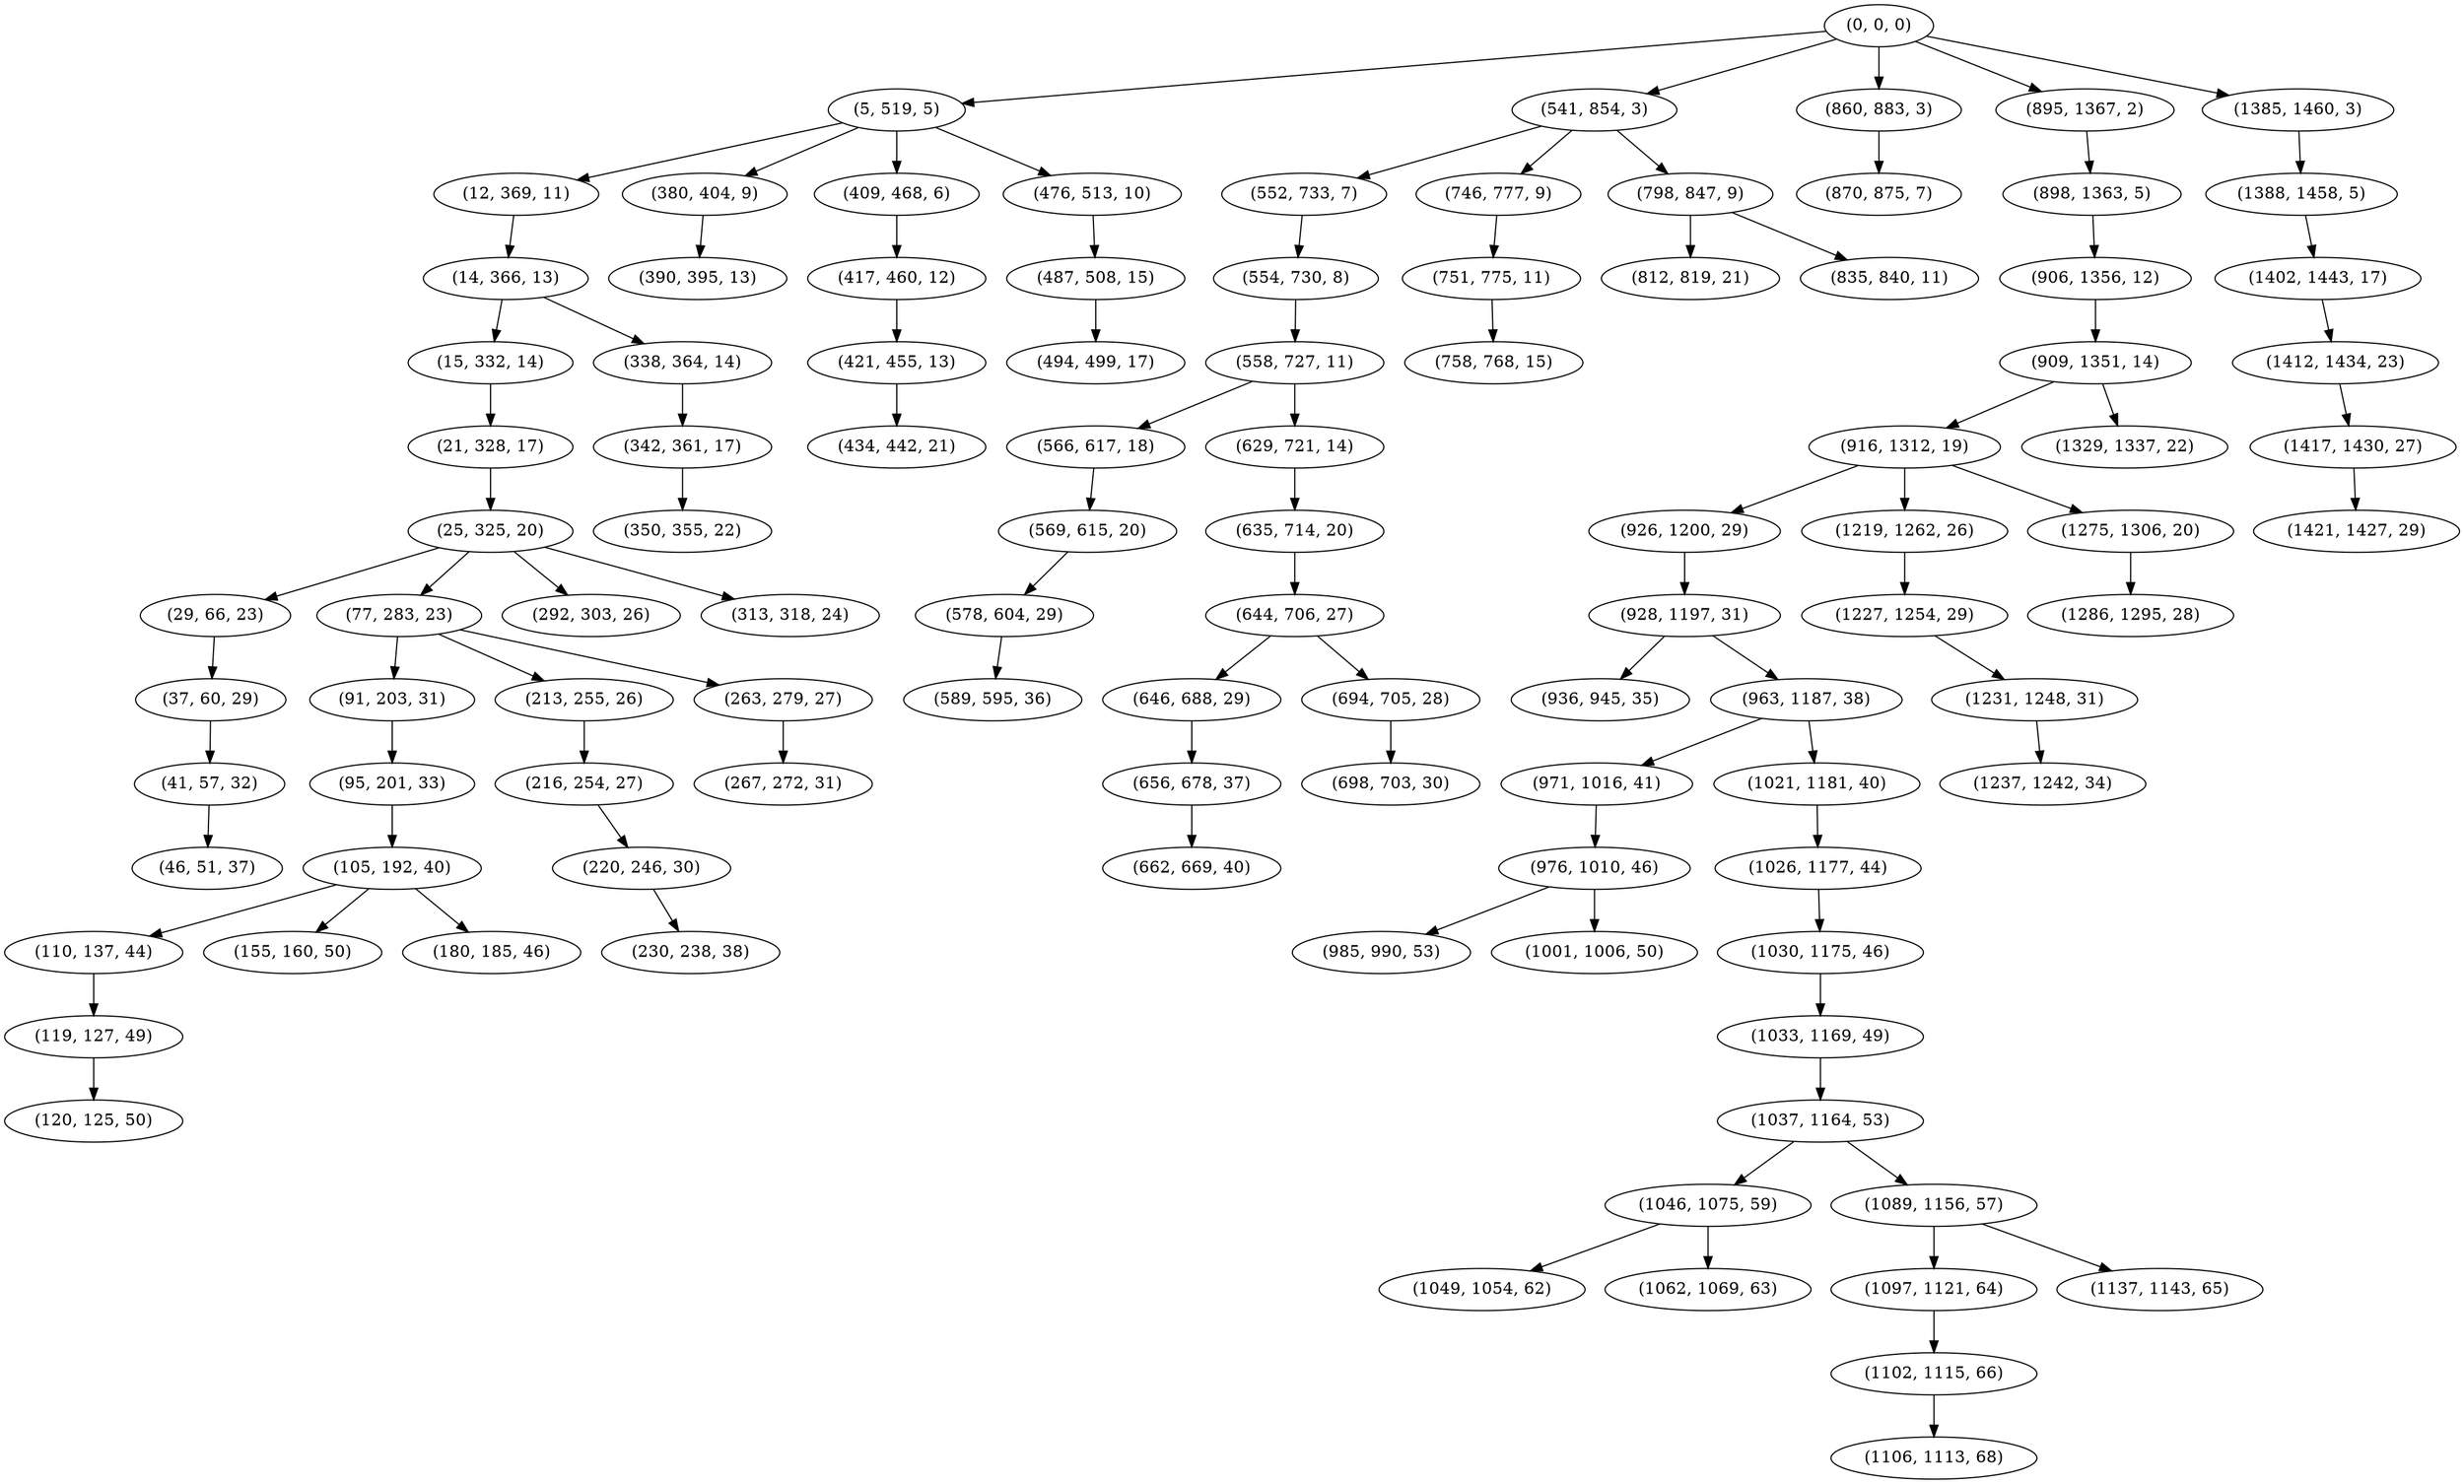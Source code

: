 digraph tree {
    "(0, 0, 0)";
    "(5, 519, 5)";
    "(12, 369, 11)";
    "(14, 366, 13)";
    "(15, 332, 14)";
    "(21, 328, 17)";
    "(25, 325, 20)";
    "(29, 66, 23)";
    "(37, 60, 29)";
    "(41, 57, 32)";
    "(46, 51, 37)";
    "(77, 283, 23)";
    "(91, 203, 31)";
    "(95, 201, 33)";
    "(105, 192, 40)";
    "(110, 137, 44)";
    "(119, 127, 49)";
    "(120, 125, 50)";
    "(155, 160, 50)";
    "(180, 185, 46)";
    "(213, 255, 26)";
    "(216, 254, 27)";
    "(220, 246, 30)";
    "(230, 238, 38)";
    "(263, 279, 27)";
    "(267, 272, 31)";
    "(292, 303, 26)";
    "(313, 318, 24)";
    "(338, 364, 14)";
    "(342, 361, 17)";
    "(350, 355, 22)";
    "(380, 404, 9)";
    "(390, 395, 13)";
    "(409, 468, 6)";
    "(417, 460, 12)";
    "(421, 455, 13)";
    "(434, 442, 21)";
    "(476, 513, 10)";
    "(487, 508, 15)";
    "(494, 499, 17)";
    "(541, 854, 3)";
    "(552, 733, 7)";
    "(554, 730, 8)";
    "(558, 727, 11)";
    "(566, 617, 18)";
    "(569, 615, 20)";
    "(578, 604, 29)";
    "(589, 595, 36)";
    "(629, 721, 14)";
    "(635, 714, 20)";
    "(644, 706, 27)";
    "(646, 688, 29)";
    "(656, 678, 37)";
    "(662, 669, 40)";
    "(694, 705, 28)";
    "(698, 703, 30)";
    "(746, 777, 9)";
    "(751, 775, 11)";
    "(758, 768, 15)";
    "(798, 847, 9)";
    "(812, 819, 21)";
    "(835, 840, 11)";
    "(860, 883, 3)";
    "(870, 875, 7)";
    "(895, 1367, 2)";
    "(898, 1363, 5)";
    "(906, 1356, 12)";
    "(909, 1351, 14)";
    "(916, 1312, 19)";
    "(926, 1200, 29)";
    "(928, 1197, 31)";
    "(936, 945, 35)";
    "(963, 1187, 38)";
    "(971, 1016, 41)";
    "(976, 1010, 46)";
    "(985, 990, 53)";
    "(1001, 1006, 50)";
    "(1021, 1181, 40)";
    "(1026, 1177, 44)";
    "(1030, 1175, 46)";
    "(1033, 1169, 49)";
    "(1037, 1164, 53)";
    "(1046, 1075, 59)";
    "(1049, 1054, 62)";
    "(1062, 1069, 63)";
    "(1089, 1156, 57)";
    "(1097, 1121, 64)";
    "(1102, 1115, 66)";
    "(1106, 1113, 68)";
    "(1137, 1143, 65)";
    "(1219, 1262, 26)";
    "(1227, 1254, 29)";
    "(1231, 1248, 31)";
    "(1237, 1242, 34)";
    "(1275, 1306, 20)";
    "(1286, 1295, 28)";
    "(1329, 1337, 22)";
    "(1385, 1460, 3)";
    "(1388, 1458, 5)";
    "(1402, 1443, 17)";
    "(1412, 1434, 23)";
    "(1417, 1430, 27)";
    "(1421, 1427, 29)";
    "(0, 0, 0)" -> "(5, 519, 5)";
    "(0, 0, 0)" -> "(541, 854, 3)";
    "(0, 0, 0)" -> "(860, 883, 3)";
    "(0, 0, 0)" -> "(895, 1367, 2)";
    "(0, 0, 0)" -> "(1385, 1460, 3)";
    "(5, 519, 5)" -> "(12, 369, 11)";
    "(5, 519, 5)" -> "(380, 404, 9)";
    "(5, 519, 5)" -> "(409, 468, 6)";
    "(5, 519, 5)" -> "(476, 513, 10)";
    "(12, 369, 11)" -> "(14, 366, 13)";
    "(14, 366, 13)" -> "(15, 332, 14)";
    "(14, 366, 13)" -> "(338, 364, 14)";
    "(15, 332, 14)" -> "(21, 328, 17)";
    "(21, 328, 17)" -> "(25, 325, 20)";
    "(25, 325, 20)" -> "(29, 66, 23)";
    "(25, 325, 20)" -> "(77, 283, 23)";
    "(25, 325, 20)" -> "(292, 303, 26)";
    "(25, 325, 20)" -> "(313, 318, 24)";
    "(29, 66, 23)" -> "(37, 60, 29)";
    "(37, 60, 29)" -> "(41, 57, 32)";
    "(41, 57, 32)" -> "(46, 51, 37)";
    "(77, 283, 23)" -> "(91, 203, 31)";
    "(77, 283, 23)" -> "(213, 255, 26)";
    "(77, 283, 23)" -> "(263, 279, 27)";
    "(91, 203, 31)" -> "(95, 201, 33)";
    "(95, 201, 33)" -> "(105, 192, 40)";
    "(105, 192, 40)" -> "(110, 137, 44)";
    "(105, 192, 40)" -> "(155, 160, 50)";
    "(105, 192, 40)" -> "(180, 185, 46)";
    "(110, 137, 44)" -> "(119, 127, 49)";
    "(119, 127, 49)" -> "(120, 125, 50)";
    "(213, 255, 26)" -> "(216, 254, 27)";
    "(216, 254, 27)" -> "(220, 246, 30)";
    "(220, 246, 30)" -> "(230, 238, 38)";
    "(263, 279, 27)" -> "(267, 272, 31)";
    "(338, 364, 14)" -> "(342, 361, 17)";
    "(342, 361, 17)" -> "(350, 355, 22)";
    "(380, 404, 9)" -> "(390, 395, 13)";
    "(409, 468, 6)" -> "(417, 460, 12)";
    "(417, 460, 12)" -> "(421, 455, 13)";
    "(421, 455, 13)" -> "(434, 442, 21)";
    "(476, 513, 10)" -> "(487, 508, 15)";
    "(487, 508, 15)" -> "(494, 499, 17)";
    "(541, 854, 3)" -> "(552, 733, 7)";
    "(541, 854, 3)" -> "(746, 777, 9)";
    "(541, 854, 3)" -> "(798, 847, 9)";
    "(552, 733, 7)" -> "(554, 730, 8)";
    "(554, 730, 8)" -> "(558, 727, 11)";
    "(558, 727, 11)" -> "(566, 617, 18)";
    "(558, 727, 11)" -> "(629, 721, 14)";
    "(566, 617, 18)" -> "(569, 615, 20)";
    "(569, 615, 20)" -> "(578, 604, 29)";
    "(578, 604, 29)" -> "(589, 595, 36)";
    "(629, 721, 14)" -> "(635, 714, 20)";
    "(635, 714, 20)" -> "(644, 706, 27)";
    "(644, 706, 27)" -> "(646, 688, 29)";
    "(644, 706, 27)" -> "(694, 705, 28)";
    "(646, 688, 29)" -> "(656, 678, 37)";
    "(656, 678, 37)" -> "(662, 669, 40)";
    "(694, 705, 28)" -> "(698, 703, 30)";
    "(746, 777, 9)" -> "(751, 775, 11)";
    "(751, 775, 11)" -> "(758, 768, 15)";
    "(798, 847, 9)" -> "(812, 819, 21)";
    "(798, 847, 9)" -> "(835, 840, 11)";
    "(860, 883, 3)" -> "(870, 875, 7)";
    "(895, 1367, 2)" -> "(898, 1363, 5)";
    "(898, 1363, 5)" -> "(906, 1356, 12)";
    "(906, 1356, 12)" -> "(909, 1351, 14)";
    "(909, 1351, 14)" -> "(916, 1312, 19)";
    "(909, 1351, 14)" -> "(1329, 1337, 22)";
    "(916, 1312, 19)" -> "(926, 1200, 29)";
    "(916, 1312, 19)" -> "(1219, 1262, 26)";
    "(916, 1312, 19)" -> "(1275, 1306, 20)";
    "(926, 1200, 29)" -> "(928, 1197, 31)";
    "(928, 1197, 31)" -> "(936, 945, 35)";
    "(928, 1197, 31)" -> "(963, 1187, 38)";
    "(963, 1187, 38)" -> "(971, 1016, 41)";
    "(963, 1187, 38)" -> "(1021, 1181, 40)";
    "(971, 1016, 41)" -> "(976, 1010, 46)";
    "(976, 1010, 46)" -> "(985, 990, 53)";
    "(976, 1010, 46)" -> "(1001, 1006, 50)";
    "(1021, 1181, 40)" -> "(1026, 1177, 44)";
    "(1026, 1177, 44)" -> "(1030, 1175, 46)";
    "(1030, 1175, 46)" -> "(1033, 1169, 49)";
    "(1033, 1169, 49)" -> "(1037, 1164, 53)";
    "(1037, 1164, 53)" -> "(1046, 1075, 59)";
    "(1037, 1164, 53)" -> "(1089, 1156, 57)";
    "(1046, 1075, 59)" -> "(1049, 1054, 62)";
    "(1046, 1075, 59)" -> "(1062, 1069, 63)";
    "(1089, 1156, 57)" -> "(1097, 1121, 64)";
    "(1089, 1156, 57)" -> "(1137, 1143, 65)";
    "(1097, 1121, 64)" -> "(1102, 1115, 66)";
    "(1102, 1115, 66)" -> "(1106, 1113, 68)";
    "(1219, 1262, 26)" -> "(1227, 1254, 29)";
    "(1227, 1254, 29)" -> "(1231, 1248, 31)";
    "(1231, 1248, 31)" -> "(1237, 1242, 34)";
    "(1275, 1306, 20)" -> "(1286, 1295, 28)";
    "(1385, 1460, 3)" -> "(1388, 1458, 5)";
    "(1388, 1458, 5)" -> "(1402, 1443, 17)";
    "(1402, 1443, 17)" -> "(1412, 1434, 23)";
    "(1412, 1434, 23)" -> "(1417, 1430, 27)";
    "(1417, 1430, 27)" -> "(1421, 1427, 29)";
}
